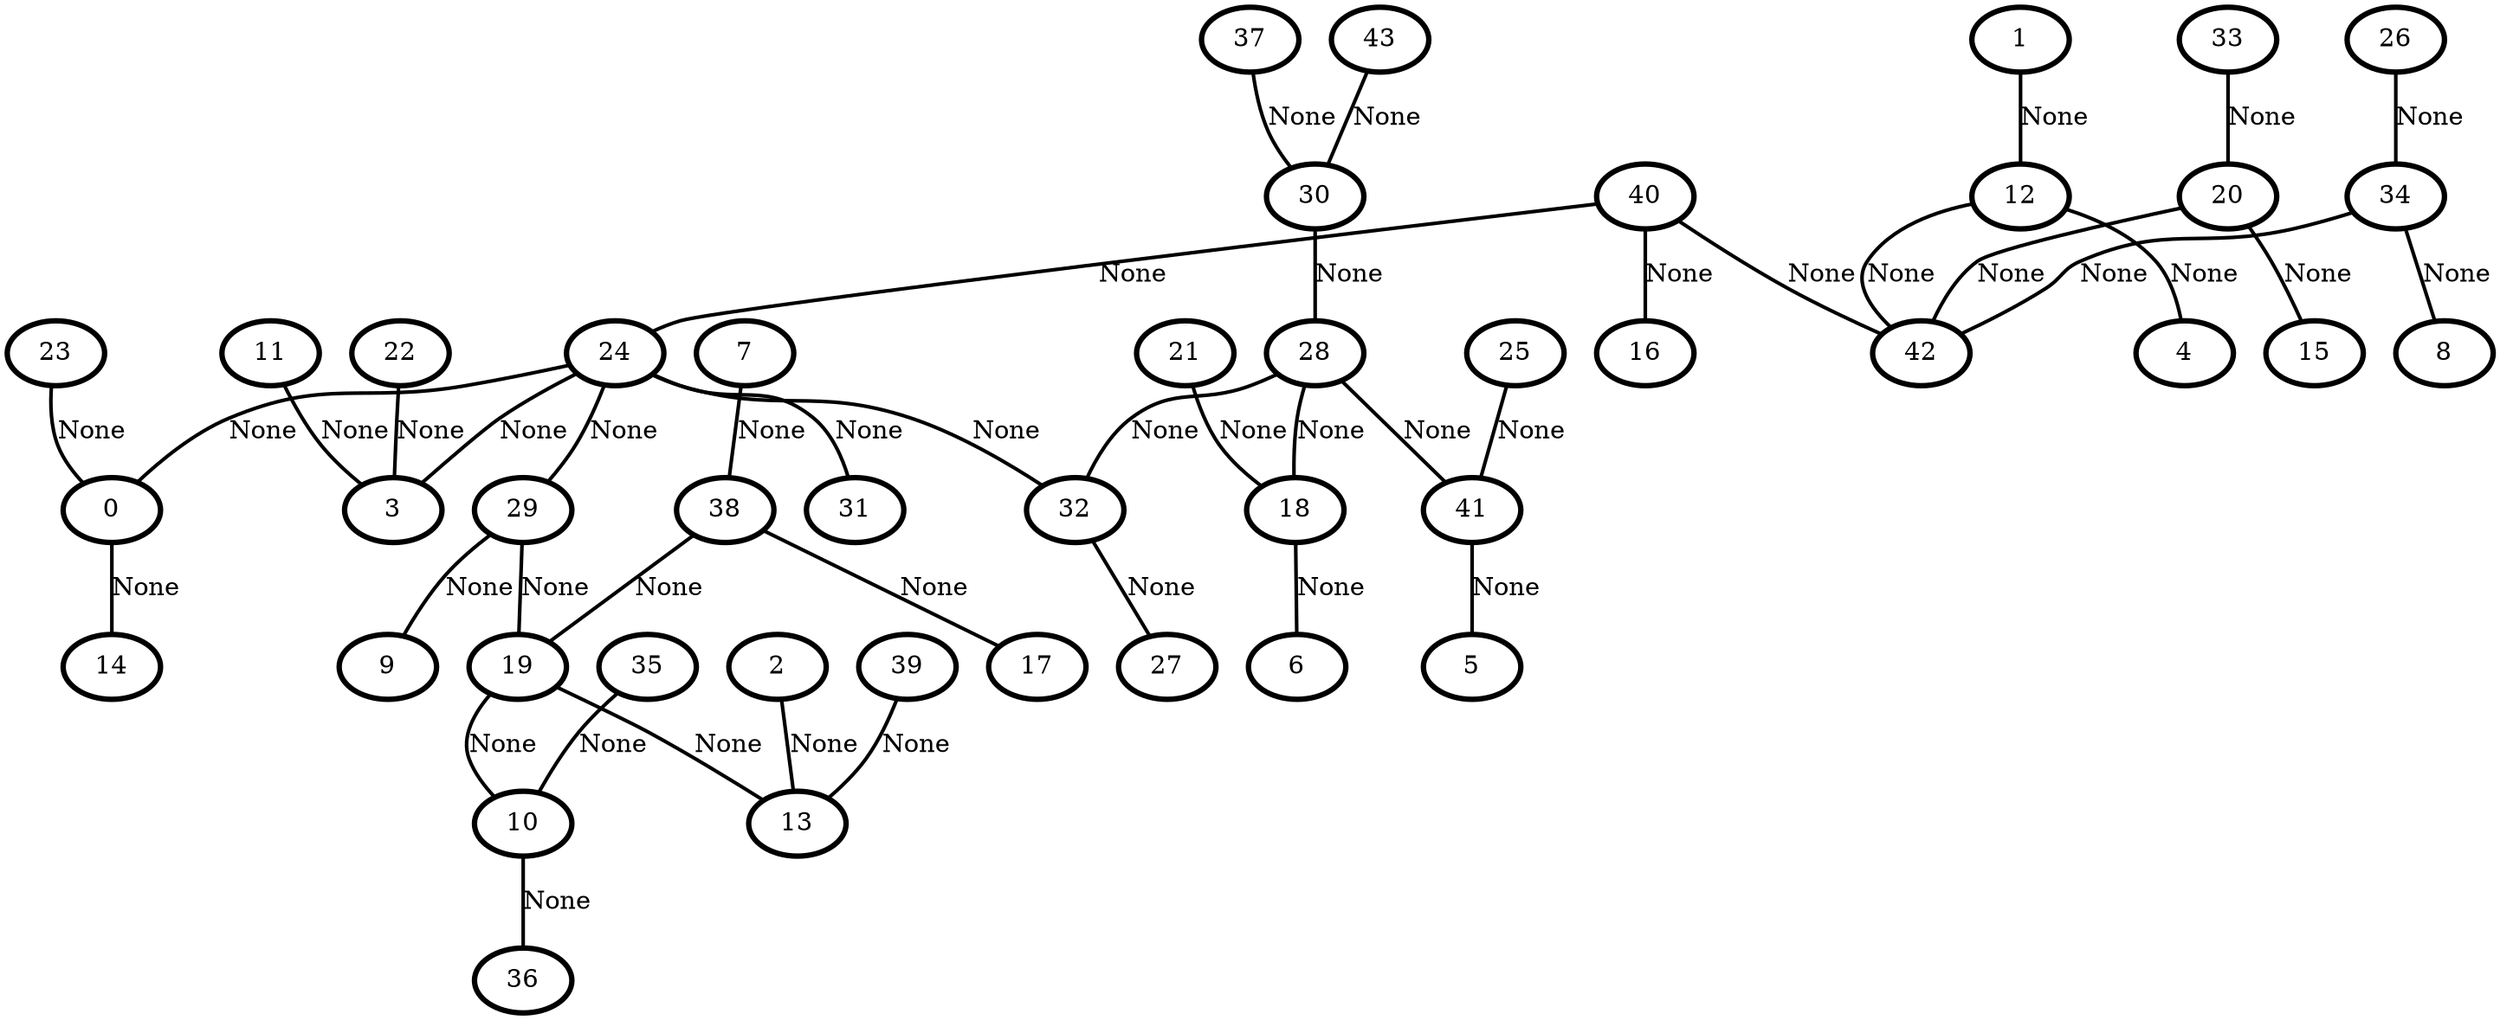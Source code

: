 graph G {
    0 [penwidth=3,label="0"]
    1 [penwidth=3,label="1"]
    2 [penwidth=3,label="2"]
    3 [penwidth=3,label="3"]
    4 [penwidth=3,label="4"]
    5 [penwidth=3,label="5"]
    6 [penwidth=3,label="6"]
    7 [penwidth=3,label="7"]
    8 [penwidth=3,label="8"]
    9 [penwidth=3,label="9"]
    10 [penwidth=3,label="10"]
    11 [penwidth=3,label="11"]
    12 [penwidth=3,label="12"]
    13 [penwidth=3,label="13"]
    14 [penwidth=3,label="14"]
    15 [penwidth=3,label="15"]
    16 [penwidth=3,label="16"]
    17 [penwidth=3,label="17"]
    18 [penwidth=3,label="18"]
    19 [penwidth=3,label="19"]
    20 [penwidth=3,label="20"]
    21 [penwidth=3,label="21"]
    22 [penwidth=3,label="22"]
    23 [penwidth=3,label="23"]
    24 [penwidth=3,label="24"]
    25 [penwidth=3,label="25"]
    26 [penwidth=3,label="26"]
    27 [penwidth=3,label="27"]
    28 [penwidth=3,label="28"]
    29 [penwidth=3,label="29"]
    30 [penwidth=3,label="30"]
    31 [penwidth=3,label="31"]
    32 [penwidth=3,label="32"]
    33 [penwidth=3,label="33"]
    34 [penwidth=3,label="34"]
    35 [penwidth=3,label="35"]
    36 [penwidth=3,label="36"]
    37 [penwidth=3,label="37"]
    38 [penwidth=3,label="38"]
    39 [penwidth=3,label="39"]
    40 [penwidth=3,label="40"]
    41 [penwidth=3,label="41"]
    42 [penwidth=3,label="42"]
    43 [penwidth=3,label="43"]

    19--10 [penwidth=2,label="None"]
    34--42 [penwidth=2,label="None"]
    40--42 [penwidth=2,label="None"]
    34--8 [penwidth=2,label="None"]
    28--32 [penwidth=2,label="None"]
    11--3 [penwidth=2,label="None"]
    24--31 [penwidth=2,label="None"]
    33--20 [penwidth=2,label="None"]
    10--36 [penwidth=2,label="None"]
    40--16 [penwidth=2,label="None"]
    43--30 [penwidth=2,label="None"]
    24--3 [penwidth=2,label="None"]
    39--13 [penwidth=2,label="None"]
    0--14 [penwidth=2,label="None"]
    38--19 [penwidth=2,label="None"]
    24--29 [penwidth=2,label="None"]
    29--19 [penwidth=2,label="None"]
    23--0 [penwidth=2,label="None"]
    24--32 [penwidth=2,label="None"]
    24--0 [penwidth=2,label="None"]
    18--6 [penwidth=2,label="None"]
    28--41 [penwidth=2,label="None"]
    41--5 [penwidth=2,label="None"]
    29--9 [penwidth=2,label="None"]
    32--27 [penwidth=2,label="None"]
    21--18 [penwidth=2,label="None"]
    30--28 [penwidth=2,label="None"]
    12--4 [penwidth=2,label="None"]
    19--13 [penwidth=2,label="None"]
    37--30 [penwidth=2,label="None"]
    7--38 [penwidth=2,label="None"]
    20--15 [penwidth=2,label="None"]
    38--17 [penwidth=2,label="None"]
    1--12 [penwidth=2,label="None"]
    20--42 [penwidth=2,label="None"]
    22--3 [penwidth=2,label="None"]
    12--42 [penwidth=2,label="None"]
    35--10 [penwidth=2,label="None"]
    40--24 [penwidth=2,label="None"]
    2--13 [penwidth=2,label="None"]
    25--41 [penwidth=2,label="None"]
    26--34 [penwidth=2,label="None"]
    28--18 [penwidth=2,label="None"]
}